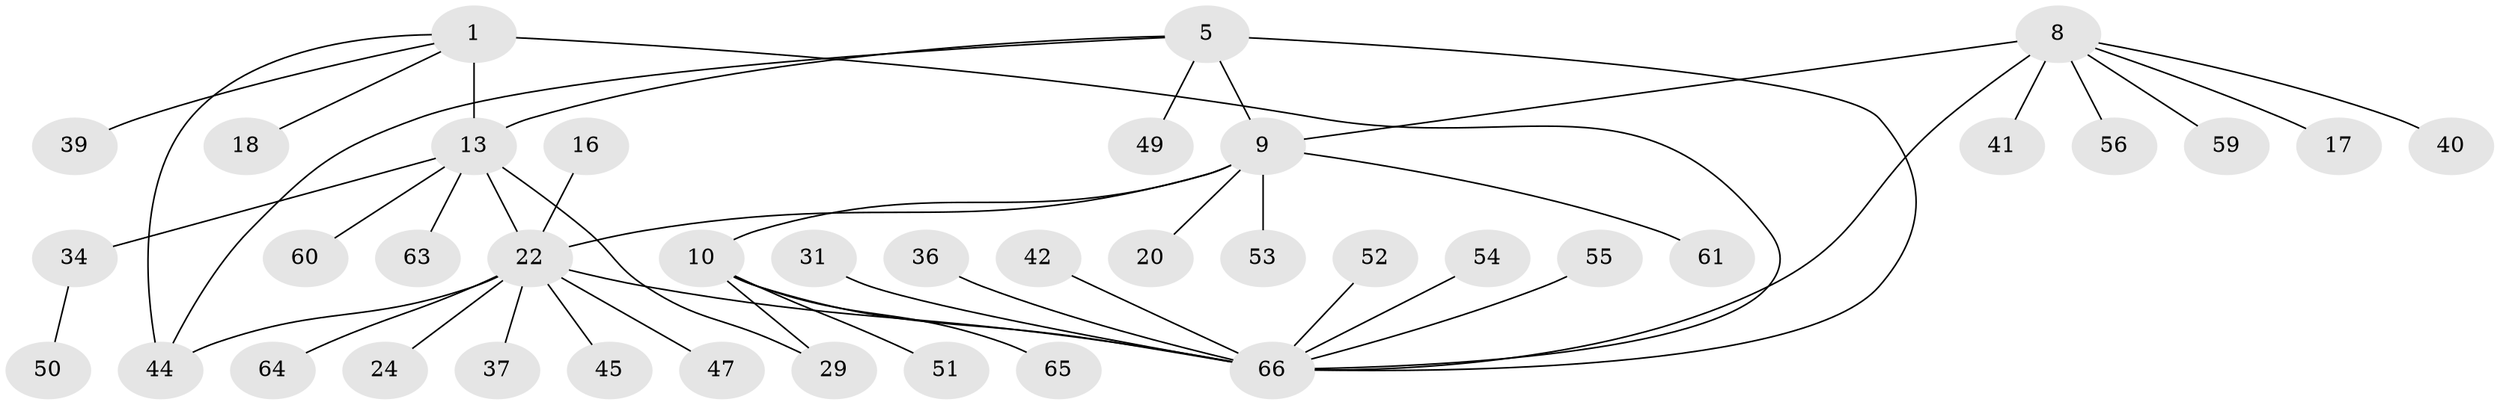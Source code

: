 // original degree distribution, {7: 0.030303030303030304, 8: 0.045454545454545456, 3: 0.10606060606060606, 5: 0.06060606060606061, 9: 0.030303030303030304, 6: 0.030303030303030304, 1: 0.4696969696969697, 2: 0.21212121212121213, 4: 0.015151515151515152}
// Generated by graph-tools (version 1.1) at 2025/58/03/04/25 21:58:33]
// undirected, 39 vertices, 46 edges
graph export_dot {
graph [start="1"]
  node [color=gray90,style=filled];
  1;
  5 [super="+4"];
  8;
  9 [super="+7"];
  10;
  13 [super="+6"];
  16;
  17;
  18;
  20;
  22 [super="+21+15"];
  24;
  29;
  31;
  34;
  36;
  37 [super="+32"];
  39;
  40 [super="+25"];
  41;
  42;
  44 [super="+23+30"];
  45;
  47 [super="+38"];
  49 [super="+43"];
  50;
  51 [super="+33"];
  52;
  53;
  54;
  55 [super="+48"];
  56;
  59;
  60 [super="+57"];
  61;
  63;
  64;
  65;
  66 [super="+12+62"];
  1 -- 13 [weight=2];
  1 -- 18;
  1 -- 39;
  1 -- 44;
  1 -- 66 [weight=2];
  5 -- 9;
  5 -- 13 [weight=2];
  5 -- 44;
  5 -- 49;
  5 -- 66 [weight=3];
  8 -- 9 [weight=2];
  8 -- 17;
  8 -- 41;
  8 -- 56;
  8 -- 59;
  8 -- 40;
  8 -- 66;
  9 -- 10;
  9 -- 20;
  9 -- 53;
  9 -- 61;
  9 -- 22;
  10 -- 29;
  10 -- 65;
  10 -- 51;
  10 -- 66 [weight=5];
  13 -- 34 [weight=2];
  13 -- 22 [weight=3];
  13 -- 29;
  13 -- 63;
  13 -- 60;
  16 -- 22;
  22 -- 64;
  22 -- 45;
  22 -- 24;
  22 -- 44;
  22 -- 37;
  22 -- 47;
  22 -- 66;
  31 -- 66;
  34 -- 50;
  36 -- 66;
  42 -- 66;
  52 -- 66;
  54 -- 66;
  55 -- 66;
}
